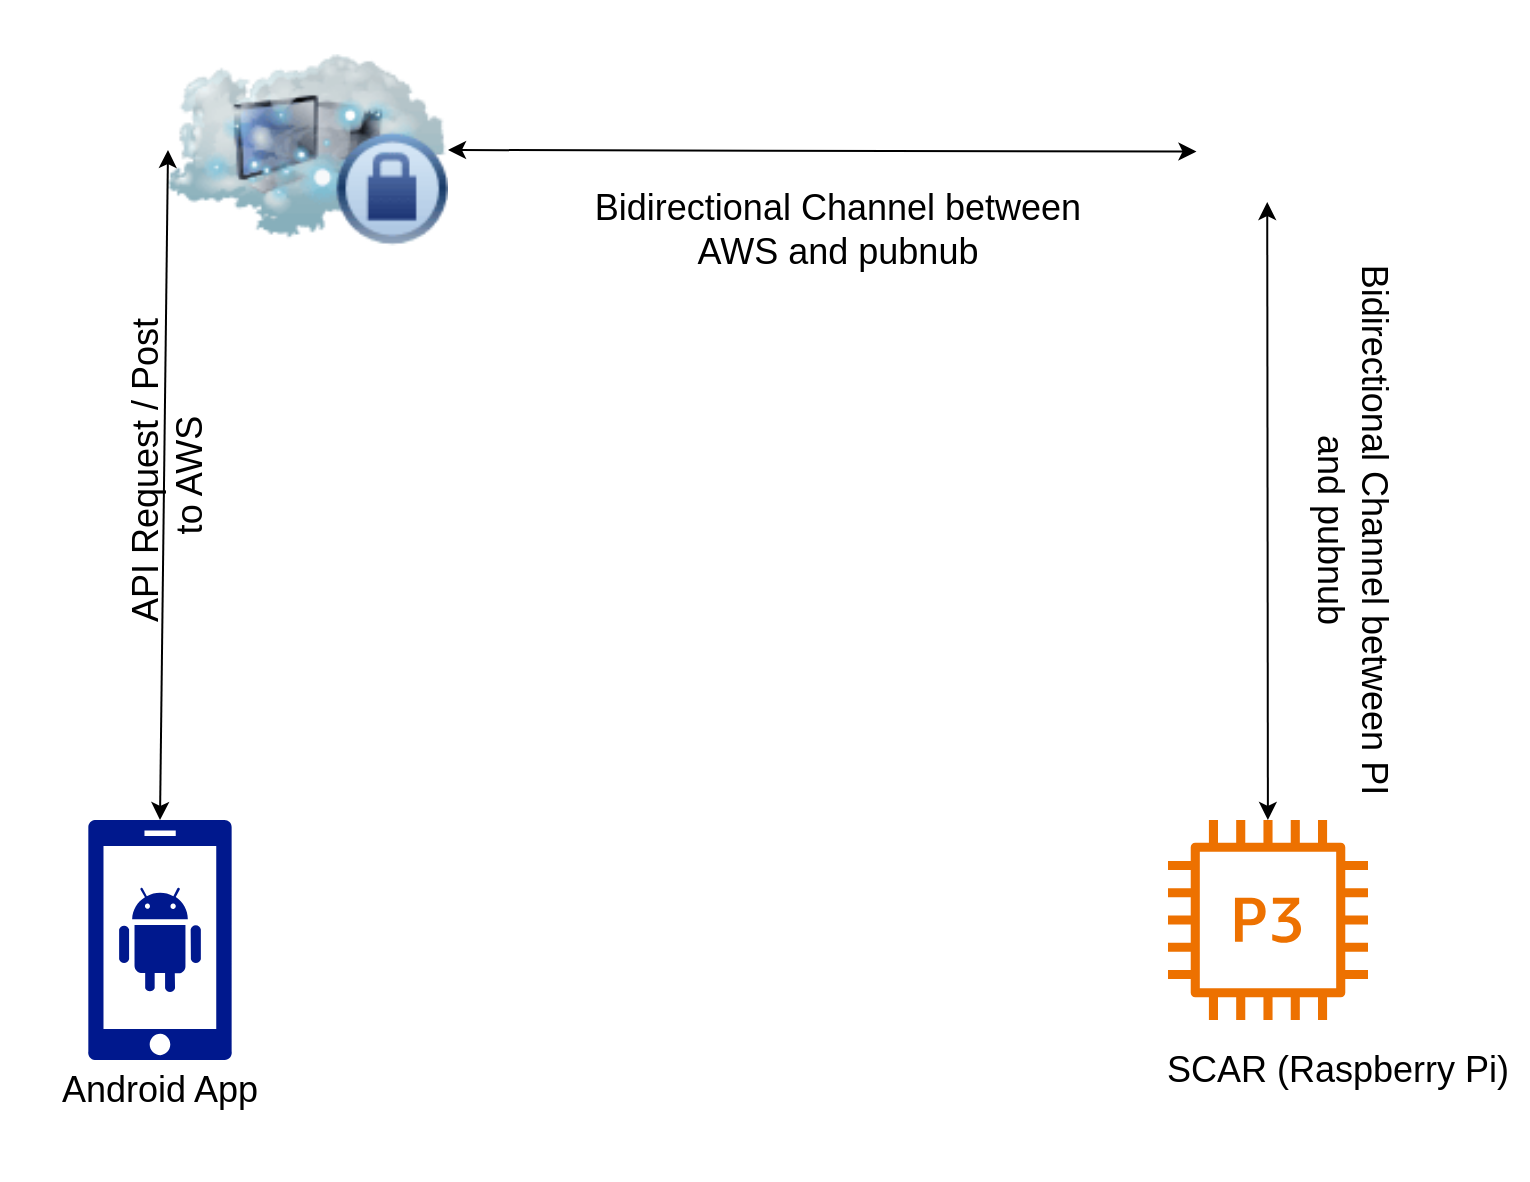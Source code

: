 <mxfile version="22.1.3" type="device">
  <diagram name="Page-1" id="jdJEweuJxR3cGUlVuBCV">
    <mxGraphModel dx="1397" dy="1933" grid="1" gridSize="10" guides="1" tooltips="1" connect="1" arrows="1" fold="1" page="1" pageScale="1" pageWidth="827" pageHeight="1169" math="0" shadow="0">
      <root>
        <mxCell id="0" />
        <mxCell id="1" parent="0" />
        <mxCell id="tXt45MT2a8sGvXbUIiDo-1" value="" style="sketch=0;aspect=fixed;pointerEvents=1;shadow=0;dashed=0;html=1;strokeColor=none;labelPosition=center;verticalLabelPosition=bottom;verticalAlign=top;align=center;fillColor=#00188D;shape=mxgraph.mscae.enterprise.android_phone" vertex="1" parent="1">
          <mxGeometry x="60" y="400" width="72" height="120" as="geometry" />
        </mxCell>
        <mxCell id="tXt45MT2a8sGvXbUIiDo-3" value="" style="image;html=1;image=img/lib/clip_art/networking/Cloud_Computer_Private_128x128.png" vertex="1" parent="1">
          <mxGeometry x="100" y="5" width="140" height="120" as="geometry" />
        </mxCell>
        <mxCell id="tXt45MT2a8sGvXbUIiDo-4" value="" style="shape=image;verticalLabelPosition=bottom;labelBackgroundColor=default;verticalAlign=top;aspect=fixed;imageAspect=0;image=https://miro.medium.com/v2/resize:fit:772/0*mOWsEdIxNOf8ZJHF.png;" vertex="1" parent="1">
          <mxGeometry x="614.24" y="-10" width="141.51" height="101" as="geometry" />
        </mxCell>
        <mxCell id="tXt45MT2a8sGvXbUIiDo-5" value="" style="sketch=0;outlineConnect=0;fontColor=#232F3E;gradientColor=none;fillColor=#ED7100;strokeColor=none;dashed=0;verticalLabelPosition=bottom;verticalAlign=top;align=center;html=1;fontSize=12;fontStyle=0;aspect=fixed;pointerEvents=1;shape=mxgraph.aws4.p3_instance;" vertex="1" parent="1">
          <mxGeometry x="600" y="400" width="100" height="100" as="geometry" />
        </mxCell>
        <mxCell id="tXt45MT2a8sGvXbUIiDo-6" value="" style="endArrow=classic;startArrow=classic;html=1;rounded=0;entryX=0.25;entryY=1;entryDx=0;entryDy=0;" edge="1" parent="1" source="tXt45MT2a8sGvXbUIiDo-5" target="tXt45MT2a8sGvXbUIiDo-4">
          <mxGeometry width="50" height="50" relative="1" as="geometry">
            <mxPoint x="700" y="300" as="sourcePoint" />
            <mxPoint x="400" y="290" as="targetPoint" />
          </mxGeometry>
        </mxCell>
        <mxCell id="tXt45MT2a8sGvXbUIiDo-7" value="" style="endArrow=classic;startArrow=classic;html=1;rounded=0;entryX=0;entryY=0.75;entryDx=0;entryDy=0;exitX=1;exitY=0.5;exitDx=0;exitDy=0;" edge="1" parent="1" source="tXt45MT2a8sGvXbUIiDo-3" target="tXt45MT2a8sGvXbUIiDo-4">
          <mxGeometry width="50" height="50" relative="1" as="geometry">
            <mxPoint x="725" y="320" as="sourcePoint" />
            <mxPoint x="650" y="171" as="targetPoint" />
          </mxGeometry>
        </mxCell>
        <mxCell id="tXt45MT2a8sGvXbUIiDo-8" value="" style="endArrow=classic;startArrow=classic;html=1;rounded=0;entryX=0.5;entryY=0;entryDx=0;entryDy=0;exitX=0;exitY=0.5;exitDx=0;exitDy=0;entryPerimeter=0;" edge="1" parent="1" source="tXt45MT2a8sGvXbUIiDo-3" target="tXt45MT2a8sGvXbUIiDo-1">
          <mxGeometry width="50" height="50" relative="1" as="geometry">
            <mxPoint x="350" y="90" as="sourcePoint" />
            <mxPoint x="470" y="186" as="targetPoint" />
          </mxGeometry>
        </mxCell>
        <mxCell id="tXt45MT2a8sGvXbUIiDo-9" value="&lt;font style=&quot;font-size: 18px;&quot;&gt;API Request / Post to AWS&amp;nbsp;&lt;/font&gt;" style="text;html=1;strokeColor=none;fillColor=none;align=center;verticalAlign=middle;whiteSpace=wrap;rounded=0;rotation=-90;" vertex="1" parent="1">
          <mxGeometry x="20" y="180" width="160" height="90" as="geometry" />
        </mxCell>
        <mxCell id="tXt45MT2a8sGvXbUIiDo-10" value="&lt;font style=&quot;font-size: 18px;&quot;&gt;Bidirectional Channel between AWS and pubnub&lt;/font&gt;" style="text;html=1;strokeColor=none;fillColor=none;align=center;verticalAlign=middle;whiteSpace=wrap;rounded=0;rotation=0;" vertex="1" parent="1">
          <mxGeometry x="300" y="60" width="270" height="90" as="geometry" />
        </mxCell>
        <mxCell id="tXt45MT2a8sGvXbUIiDo-11" value="&lt;font style=&quot;font-size: 18px;&quot;&gt;Bidirectional Channel between PI &lt;br&gt;and pubnub&lt;/font&gt;" style="text;html=1;strokeColor=none;fillColor=none;align=center;verticalAlign=middle;whiteSpace=wrap;rounded=0;rotation=90;" vertex="1" parent="1">
          <mxGeometry x="557" y="210" width="270" height="90" as="geometry" />
        </mxCell>
        <mxCell id="tXt45MT2a8sGvXbUIiDo-12" value="&lt;font style=&quot;font-size: 18px;&quot;&gt;Android App&lt;br&gt;&lt;/font&gt;" style="text;html=1;strokeColor=none;fillColor=none;align=center;verticalAlign=middle;whiteSpace=wrap;rounded=0;rotation=0;" vertex="1" parent="1">
          <mxGeometry x="16" y="490" width="160" height="90" as="geometry" />
        </mxCell>
        <mxCell id="tXt45MT2a8sGvXbUIiDo-13" value="&lt;font style=&quot;font-size: 18px;&quot;&gt;SCAR (Raspberry Pi)&lt;br&gt;&lt;/font&gt;" style="text;html=1;strokeColor=none;fillColor=none;align=center;verticalAlign=middle;whiteSpace=wrap;rounded=0;rotation=0;" vertex="1" parent="1">
          <mxGeometry x="590" y="480" width="190" height="90" as="geometry" />
        </mxCell>
      </root>
    </mxGraphModel>
  </diagram>
</mxfile>
